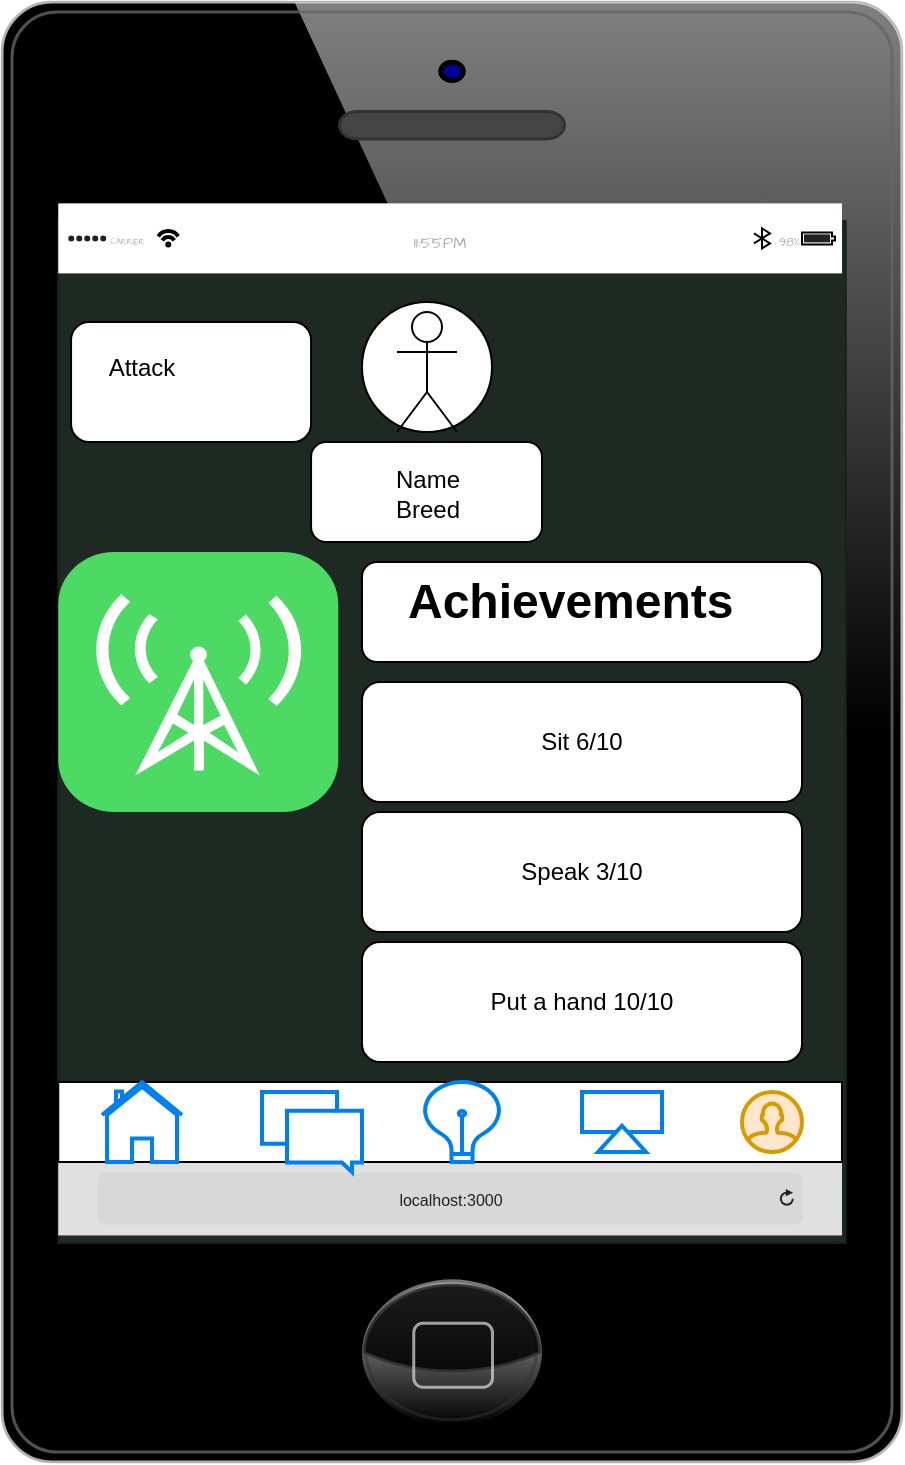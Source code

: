 <mxfile version="16.5.1" type="device"><diagram id="PcoQ66enxaK88F0wjbI4" name="Page-1"><mxGraphModel dx="1106" dy="852" grid="1" gridSize="10" guides="1" tooltips="1" connect="1" arrows="1" fold="1" page="1" pageScale="1" pageWidth="850" pageHeight="1100" math="0" shadow="0"><root><mxCell id="0"/><mxCell id="1" parent="0"/><mxCell id="9V_KBYtU9SxPM20m33Hm-1" value="" style="group" vertex="1" connectable="0" parent="1"><mxGeometry x="220" y="100" width="450.0" height="730.0" as="geometry"/></mxCell><mxCell id="9V_KBYtU9SxPM20m33Hm-2" value="" style="verticalLabelPosition=bottom;verticalAlign=top;html=1;shadow=0;dashed=0;strokeWidth=1;shape=mxgraph.ios.iPhone;bgStyle=bgGreen;fillColor=#aaaaaa;sketch=0;" vertex="1" parent="9V_KBYtU9SxPM20m33Hm-1"><mxGeometry width="450.0" height="730.0" as="geometry"/></mxCell><mxCell id="9V_KBYtU9SxPM20m33Hm-3" value="" style="html=1;strokeWidth=1;shadow=0;dashed=0;shape=mxgraph.ios7ui.appBar;fillColor=#ffffff;gradientColor=none;sketch=0;hachureGap=4;pointerEvents=0;fontFamily=Architects Daughter;fontSource=https%3A%2F%2Ffonts.googleapis.com%2Fcss%3Ffamily%3DArchitects%2BDaughter;fontSize=20;" vertex="1" parent="9V_KBYtU9SxPM20m33Hm-1"><mxGeometry x="28.13" y="100.69" width="391.87" height="35" as="geometry"/></mxCell><mxCell id="9V_KBYtU9SxPM20m33Hm-4" value="CARRIER" style="shape=rect;align=left;fontSize=8;spacingLeft=24;fontSize=4;fontColor=#aaaaaa;strokeColor=none;fillColor=none;spacingTop=4;sketch=0;hachureGap=4;pointerEvents=0;fontFamily=Architects Daughter;fontSource=https%3A%2F%2Ffonts.googleapis.com%2Fcss%3Ffamily%3DArchitects%2BDaughter;" vertex="1" parent="9V_KBYtU9SxPM20m33Hm-3"><mxGeometry y="0.5" width="50" height="13" relative="1" as="geometry"><mxPoint y="-6.5" as="offset"/></mxGeometry></mxCell><mxCell id="9V_KBYtU9SxPM20m33Hm-5" value="11:55PM" style="shape=rect;fontSize=8;fontColor=#aaaaaa;strokeColor=none;fillColor=none;spacingTop=4;sketch=0;hachureGap=4;pointerEvents=0;fontFamily=Architects Daughter;fontSource=https%3A%2F%2Ffonts.googleapis.com%2Fcss%3Ffamily%3DArchitects%2BDaughter;" vertex="1" parent="9V_KBYtU9SxPM20m33Hm-3"><mxGeometry x="0.5" y="0.5" width="50" height="13" relative="1" as="geometry"><mxPoint x="-30" y="-6.5" as="offset"/></mxGeometry></mxCell><mxCell id="9V_KBYtU9SxPM20m33Hm-6" value="98%" style="shape=rect;align=right;fontSize=8;spacingRight=19;fontSize=6;fontColor=#aaaaaa;strokeColor=none;fillColor=none;spacingTop=4;sketch=0;hachureGap=4;pointerEvents=0;fontFamily=Architects Daughter;fontSource=https%3A%2F%2Ffonts.googleapis.com%2Fcss%3Ffamily%3DArchitects%2BDaughter;" vertex="1" parent="9V_KBYtU9SxPM20m33Hm-3"><mxGeometry x="1" y="0.5" width="45" height="13" relative="1" as="geometry"><mxPoint x="-45" y="-6.5" as="offset"/></mxGeometry></mxCell><mxCell id="9V_KBYtU9SxPM20m33Hm-7" value="localhost:3000" style="html=1;strokeWidth=1;shadow=0;dashed=0;shape=mxgraph.ios7ui.url;fillColor=#e0e0e0;strokeColor=#c0c0c0;buttonText=;strokeColor2=#222222;fontColor=#222222;fontSize=8;spacingTop=2;align=center;" vertex="1" parent="9V_KBYtU9SxPM20m33Hm-1"><mxGeometry x="28.13" y="580" width="391.87" height="36.72" as="geometry"/></mxCell><mxCell id="9V_KBYtU9SxPM20m33Hm-8" value="" style="rounded=0;whiteSpace=wrap;html=1;" vertex="1" parent="9V_KBYtU9SxPM20m33Hm-1"><mxGeometry x="28.13" y="540" width="391.87" height="40" as="geometry"/></mxCell><mxCell id="9V_KBYtU9SxPM20m33Hm-9" value="" style="html=1;verticalLabelPosition=bottom;align=center;labelBackgroundColor=#ffffff;verticalAlign=top;strokeWidth=2;strokeColor=#d79b00;shadow=0;dashed=0;shape=mxgraph.ios7.icons.user;fillColor=#ffe6cc;" vertex="1" parent="9V_KBYtU9SxPM20m33Hm-1"><mxGeometry x="370" y="545" width="30" height="30" as="geometry"/></mxCell><mxCell id="9V_KBYtU9SxPM20m33Hm-10" value="" style="html=1;verticalLabelPosition=bottom;align=center;labelBackgroundColor=#ffffff;verticalAlign=top;strokeWidth=2;strokeColor=#0080F0;shadow=0;dashed=0;shape=mxgraph.ios7.icons.home;" vertex="1" parent="9V_KBYtU9SxPM20m33Hm-1"><mxGeometry x="50.0" y="540" width="40" height="40" as="geometry"/></mxCell><mxCell id="9V_KBYtU9SxPM20m33Hm-11" value="" style="html=1;verticalLabelPosition=bottom;align=center;labelBackgroundColor=#ffffff;verticalAlign=top;strokeWidth=2;strokeColor=#0080F0;shadow=0;dashed=0;shape=mxgraph.ios7.icons.messages;" vertex="1" parent="9V_KBYtU9SxPM20m33Hm-1"><mxGeometry x="130" y="545" width="50" height="40" as="geometry"/></mxCell><mxCell id="9V_KBYtU9SxPM20m33Hm-12" value="" style="html=1;verticalLabelPosition=bottom;align=center;labelBackgroundColor=#ffffff;verticalAlign=top;strokeWidth=2;strokeColor=#0080F0;shadow=0;dashed=0;shape=mxgraph.ios7.icons.lightbulb;" vertex="1" parent="9V_KBYtU9SxPM20m33Hm-1"><mxGeometry x="210" y="540" width="40" height="40" as="geometry"/></mxCell><mxCell id="9V_KBYtU9SxPM20m33Hm-13" value="" style="html=1;verticalLabelPosition=bottom;align=center;labelBackgroundColor=#ffffff;verticalAlign=top;strokeWidth=2;strokeColor=#0080F0;shadow=0;dashed=0;shape=mxgraph.ios7.icons.move_to_folder;" vertex="1" parent="9V_KBYtU9SxPM20m33Hm-1"><mxGeometry x="290" y="545" width="40" height="30" as="geometry"/></mxCell><mxCell id="9V_KBYtU9SxPM20m33Hm-14" value="" style="ellipse;whiteSpace=wrap;html=1;aspect=fixed;" vertex="1" parent="9V_KBYtU9SxPM20m33Hm-1"><mxGeometry x="180" y="150" width="65" height="65" as="geometry"/></mxCell><mxCell id="9V_KBYtU9SxPM20m33Hm-15" value="" style="shape=umlActor;verticalLabelPosition=bottom;verticalAlign=top;html=1;outlineConnect=0;" vertex="1" parent="9V_KBYtU9SxPM20m33Hm-1"><mxGeometry x="197.5" y="155" width="30" height="60" as="geometry"/></mxCell><mxCell id="9V_KBYtU9SxPM20m33Hm-16" value="" style="rounded=1;whiteSpace=wrap;html=1;" vertex="1" parent="9V_KBYtU9SxPM20m33Hm-1"><mxGeometry x="154.53" y="220" width="115.47" height="50" as="geometry"/></mxCell><mxCell id="9V_KBYtU9SxPM20m33Hm-17" value="Name&lt;br&gt;Breed" style="text;html=1;strokeColor=none;fillColor=none;align=center;verticalAlign=middle;whiteSpace=wrap;rounded=0;" vertex="1" parent="9V_KBYtU9SxPM20m33Hm-1"><mxGeometry x="159.54" y="220" width="105.93" height="52.5" as="geometry"/></mxCell><mxCell id="9V_KBYtU9SxPM20m33Hm-21" value="" style="rounded=1;whiteSpace=wrap;html=1;" vertex="1" parent="9V_KBYtU9SxPM20m33Hm-1"><mxGeometry x="180" y="280" width="230" height="50" as="geometry"/></mxCell><mxCell id="9V_KBYtU9SxPM20m33Hm-22" value="&lt;h1&gt;Achievements&lt;/h1&gt;" style="text;html=1;strokeColor=none;fillColor=none;spacing=5;spacingTop=-20;whiteSpace=wrap;overflow=hidden;rounded=0;" vertex="1" parent="9V_KBYtU9SxPM20m33Hm-1"><mxGeometry x="197.5" y="280" width="190" height="50" as="geometry"/></mxCell><mxCell id="9V_KBYtU9SxPM20m33Hm-25" value="" style="group" vertex="1" connectable="0" parent="9V_KBYtU9SxPM20m33Hm-1"><mxGeometry x="34.53" y="160" width="120" height="60" as="geometry"/></mxCell><mxCell id="9V_KBYtU9SxPM20m33Hm-23" value="" style="rounded=1;whiteSpace=wrap;html=1;" vertex="1" parent="9V_KBYtU9SxPM20m33Hm-25"><mxGeometry width="120" height="60" as="geometry"/></mxCell><mxCell id="9V_KBYtU9SxPM20m33Hm-24" value="Attack" style="text;html=1;strokeColor=none;fillColor=none;align=center;verticalAlign=middle;whiteSpace=wrap;rounded=0;" vertex="1" parent="9V_KBYtU9SxPM20m33Hm-25"><mxGeometry x="5.47" y="7.5" width="60" height="30" as="geometry"/></mxCell><mxCell id="9V_KBYtU9SxPM20m33Hm-31" value="Sit 6/10" style="rounded=1;whiteSpace=wrap;html=1;" vertex="1" parent="9V_KBYtU9SxPM20m33Hm-1"><mxGeometry x="180" y="340" width="220" height="60" as="geometry"/></mxCell><mxCell id="9V_KBYtU9SxPM20m33Hm-32" value="Speak 3/10" style="rounded=1;whiteSpace=wrap;html=1;" vertex="1" parent="9V_KBYtU9SxPM20m33Hm-1"><mxGeometry x="180" y="405" width="220" height="60" as="geometry"/></mxCell><mxCell id="9V_KBYtU9SxPM20m33Hm-59" value="Put a hand 10/10" style="rounded=1;whiteSpace=wrap;html=1;" vertex="1" parent="9V_KBYtU9SxPM20m33Hm-1"><mxGeometry x="180" y="470" width="220" height="60" as="geometry"/></mxCell><mxCell id="9V_KBYtU9SxPM20m33Hm-60" value="" style="html=1;strokeWidth=1;shadow=0;dashed=0;shape=mxgraph.ios7.misc.broadcast;fillColor=#4CDA64;strokeColor=none;buttonText=;strokeColor2=#222222;fontColor=#222222;fontSize=8;verticalLabelPosition=bottom;verticalAlign=top;align=center;sketch=0;" vertex="1" parent="9V_KBYtU9SxPM20m33Hm-1"><mxGeometry x="28.13" y="275" width="140" height="130" as="geometry"/></mxCell></root></mxGraphModel></diagram></mxfile>